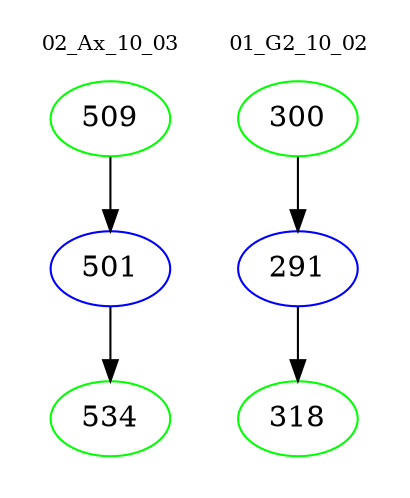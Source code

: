 digraph{
subgraph cluster_0 {
color = white
label = "02_Ax_10_03";
fontsize=10;
T0_509 [label="509", color="green"]
T0_509 -> T0_501 [color="black"]
T0_501 [label="501", color="blue"]
T0_501 -> T0_534 [color="black"]
T0_534 [label="534", color="green"]
}
subgraph cluster_1 {
color = white
label = "01_G2_10_02";
fontsize=10;
T1_300 [label="300", color="green"]
T1_300 -> T1_291 [color="black"]
T1_291 [label="291", color="blue"]
T1_291 -> T1_318 [color="black"]
T1_318 [label="318", color="green"]
}
}
